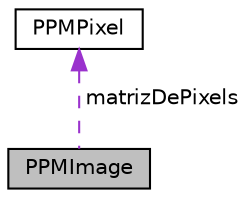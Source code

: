 digraph "PPMImage"
{
  edge [fontname="Helvetica",fontsize="10",labelfontname="Helvetica",labelfontsize="10"];
  node [fontname="Helvetica",fontsize="10",shape=record];
  Node1 [label="PPMImage",height=0.2,width=0.4,color="black", fillcolor="grey75", style="filled", fontcolor="black"];
  Node2 -> Node1 [dir="back",color="darkorchid3",fontsize="10",style="dashed",label=" matrizDePixels" ,fontname="Helvetica"];
  Node2 [label="PPMPixel",height=0.2,width=0.4,color="black", fillcolor="white", style="filled",URL="$structPPMPixel.html"];
}
